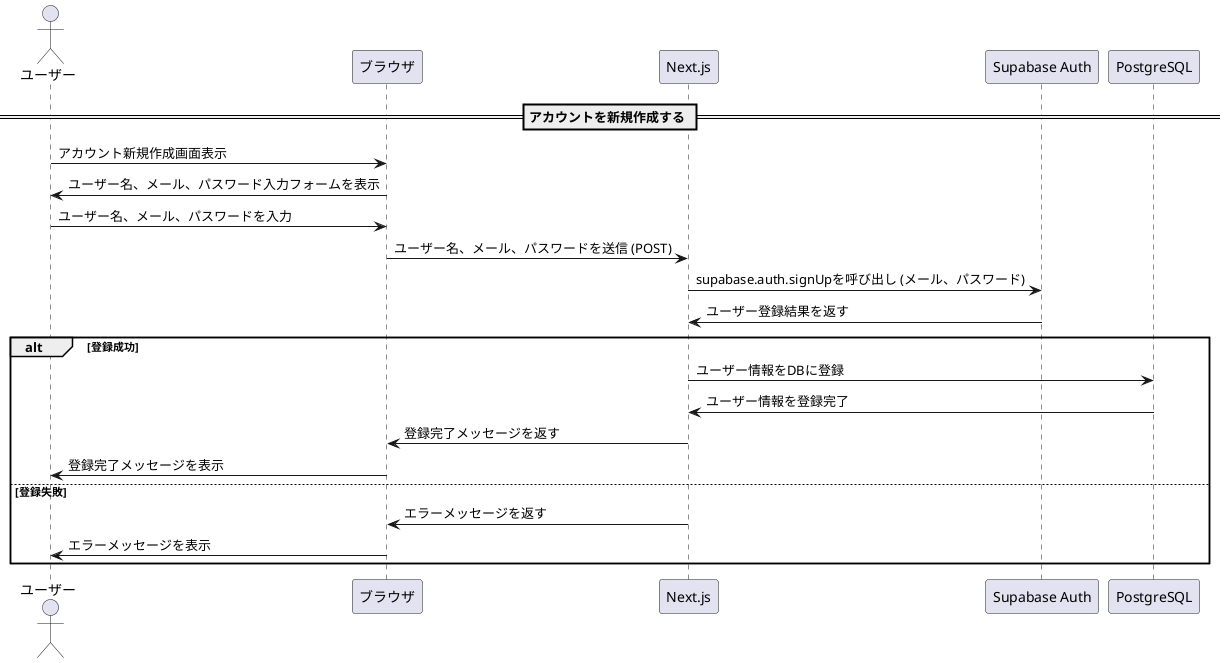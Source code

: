 @startuml
actor ユーザー as user
participant ブラウザ as browser
participant Next.js as api
participant "Supabase Auth" as auth
participant PostgreSQL as db

== アカウントを新規作成する ==
user -> browser: アカウント新規作成画面表示
browser -> user: ユーザー名、メール、パスワード入力フォームを表示
user -> browser: ユーザー名、メール、パスワードを入力
browser -> api: ユーザー名、メール、パスワードを送信 (POST)
api -> auth: supabase.auth.signUpを呼び出し (メール、パスワード)
auth -> api: ユーザー登録結果を返す
alt 登録成功
    api -> db: ユーザー情報をDBに登録
    db -> api: ユーザー情報を登録完了
    api -> browser: 登録完了メッセージを返す
    browser -> user: 登録完了メッセージを表示
else 登録失敗
    api -> browser: エラーメッセージを返す
    browser -> user: エラーメッセージを表示
end

@enduml
